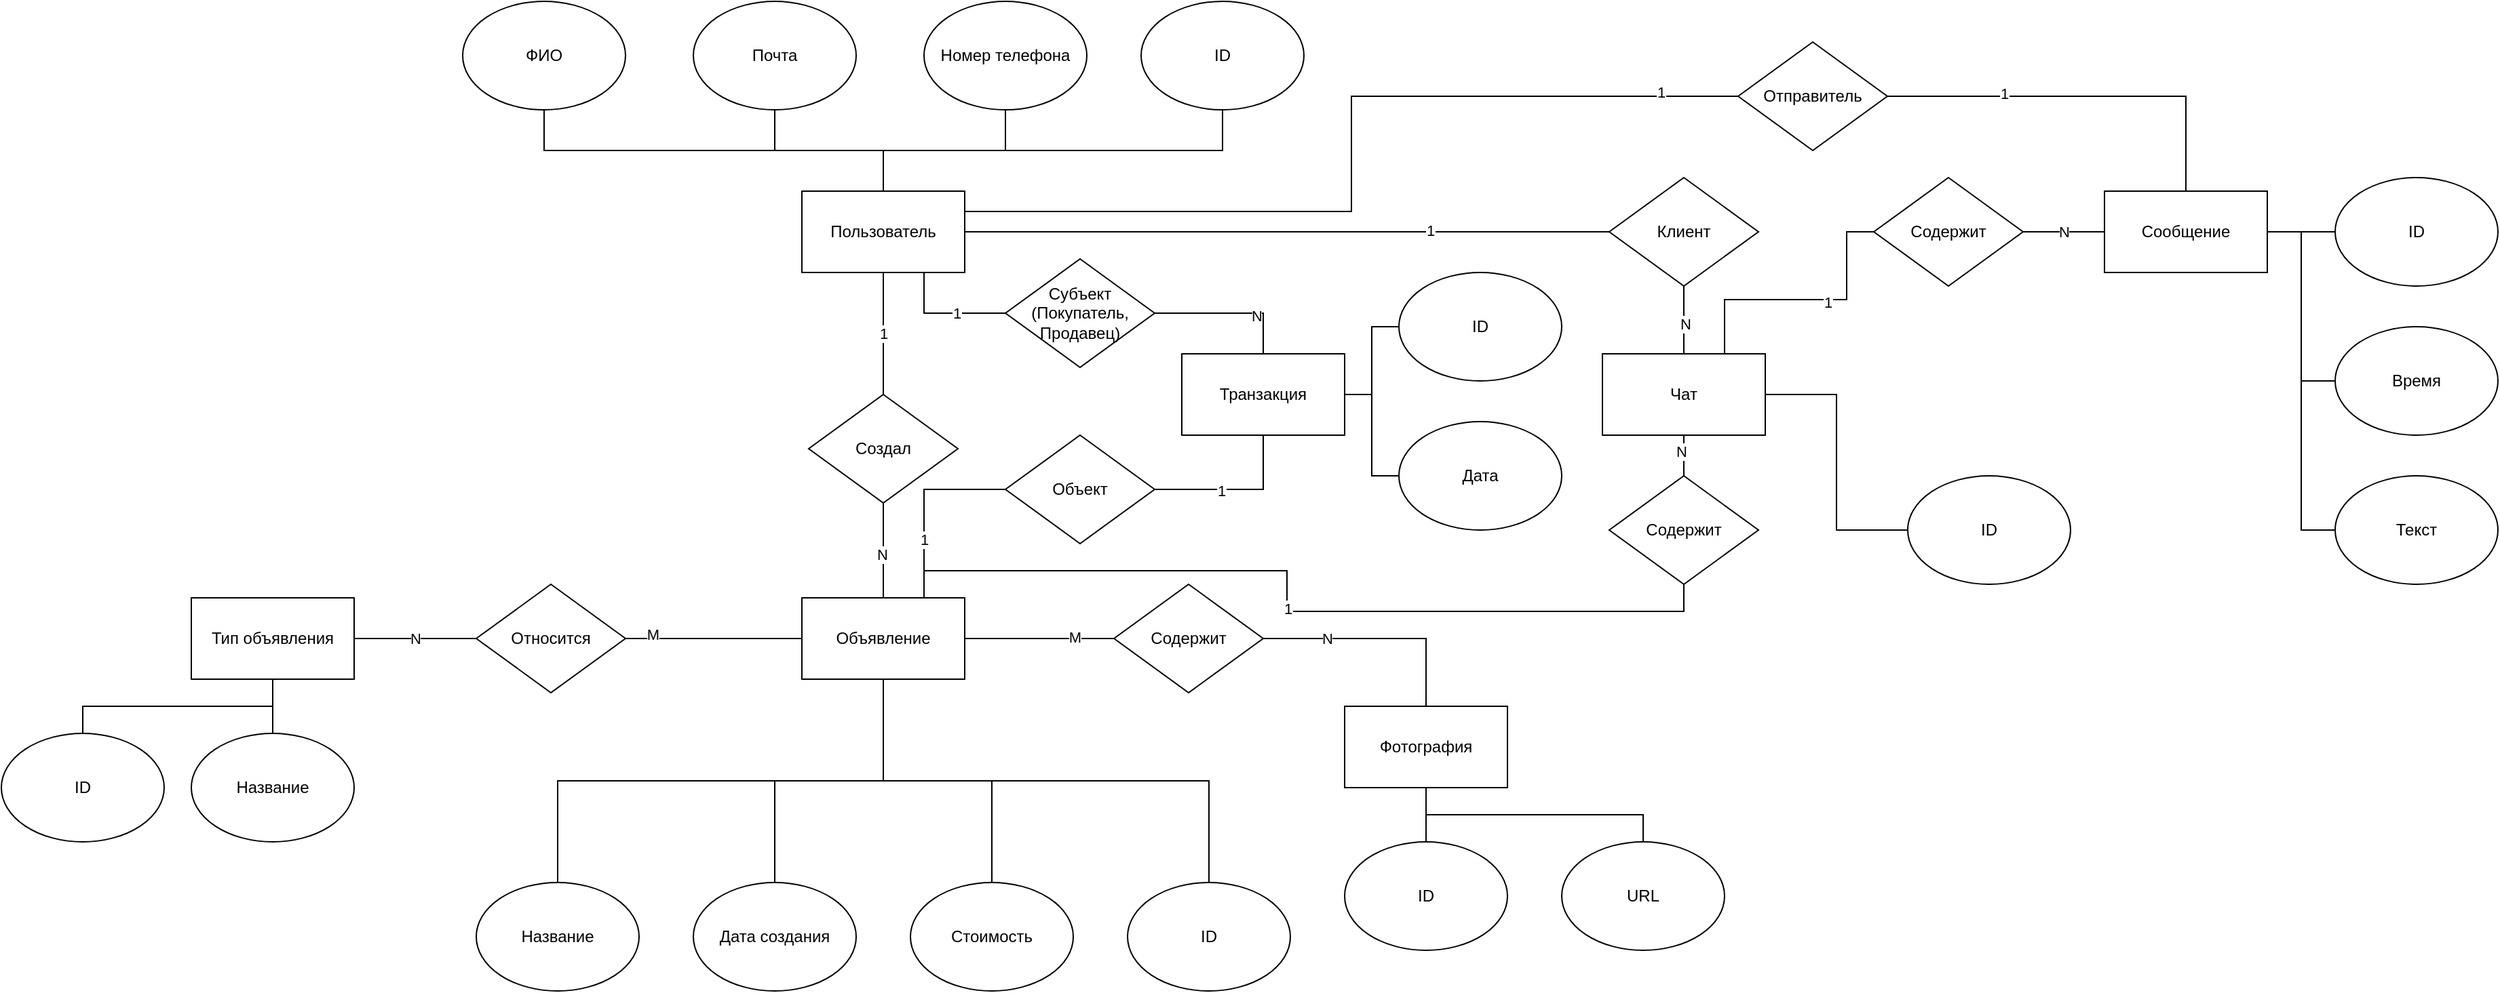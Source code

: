 <mxfile>
    <diagram name="Page-1" id="AmXObnKs2CB7innRL1Mz">
        <mxGraphModel dx="1762" dy="940" grid="1" gridSize="10" guides="1" tooltips="1" connect="1" arrows="1" fold="1" page="1" pageScale="1" pageWidth="850" pageHeight="1100" math="0" shadow="0">
            <root>
                <mxCell id="0"/>
                <mxCell id="1" parent="0"/>
                <mxCell id="yHE9qiVe5FLm9MRMypN1-16" value="1" style="edgeStyle=orthogonalEdgeStyle;rounded=0;orthogonalLoop=1;jettySize=auto;html=1;exitX=0.5;exitY=1;exitDx=0;exitDy=0;entryX=0.5;entryY=0;entryDx=0;entryDy=0;endArrow=none;endFill=0;" parent="1" source="yHE9qiVe5FLm9MRMypN1-1" target="yHE9qiVe5FLm9MRMypN1-15" edge="1">
                    <mxGeometry relative="1" as="geometry"/>
                </mxCell>
                <mxCell id="yHE9qiVe5FLm9MRMypN1-48" style="edgeStyle=orthogonalEdgeStyle;rounded=0;orthogonalLoop=1;jettySize=auto;html=1;exitX=1;exitY=0.5;exitDx=0;exitDy=0;entryX=0;entryY=0.5;entryDx=0;entryDy=0;endArrow=none;endFill=0;" parent="1" source="yHE9qiVe5FLm9MRMypN1-1" target="yHE9qiVe5FLm9MRMypN1-47" edge="1">
                    <mxGeometry relative="1" as="geometry"/>
                </mxCell>
                <mxCell id="yHE9qiVe5FLm9MRMypN1-56" value="1" style="edgeLabel;html=1;align=center;verticalAlign=middle;resizable=0;points=[];" parent="yHE9qiVe5FLm9MRMypN1-48" vertex="1" connectable="0">
                    <mxGeometry x="0.444" y="1" relative="1" as="geometry">
                        <mxPoint as="offset"/>
                    </mxGeometry>
                </mxCell>
                <mxCell id="yHE9qiVe5FLm9MRMypN1-96" style="edgeStyle=orthogonalEdgeStyle;rounded=0;orthogonalLoop=1;jettySize=auto;html=1;exitX=0.75;exitY=1;exitDx=0;exitDy=0;entryX=0;entryY=0.5;entryDx=0;entryDy=0;endArrow=none;endFill=0;" parent="1" source="yHE9qiVe5FLm9MRMypN1-1" target="yHE9qiVe5FLm9MRMypN1-95" edge="1">
                    <mxGeometry relative="1" as="geometry"/>
                </mxCell>
                <mxCell id="yHE9qiVe5FLm9MRMypN1-97" value="1" style="edgeLabel;html=1;align=center;verticalAlign=middle;resizable=0;points=[];" parent="yHE9qiVe5FLm9MRMypN1-96" vertex="1" connectable="0">
                    <mxGeometry x="0.195" relative="1" as="geometry">
                        <mxPoint as="offset"/>
                    </mxGeometry>
                </mxCell>
                <mxCell id="13" style="edgeStyle=orthogonalEdgeStyle;rounded=0;html=1;exitX=1;exitY=0.25;exitDx=0;exitDy=0;entryX=0;entryY=0.5;entryDx=0;entryDy=0;endArrow=none;endFill=0;" parent="1" source="yHE9qiVe5FLm9MRMypN1-1" target="12" edge="1">
                    <mxGeometry relative="1" as="geometry"/>
                </mxCell>
                <mxCell id="16" value="1" style="edgeLabel;html=1;align=center;verticalAlign=middle;resizable=0;points=[];" parent="13" vertex="1" connectable="0">
                    <mxGeometry x="0.824" y="3" relative="1" as="geometry">
                        <mxPoint as="offset"/>
                    </mxGeometry>
                </mxCell>
                <mxCell id="yHE9qiVe5FLm9MRMypN1-1" value="Пользователь" style="rounded=0;whiteSpace=wrap;html=1;" parent="1" vertex="1">
                    <mxGeometry x="340" y="170" width="120" height="60" as="geometry"/>
                </mxCell>
                <mxCell id="yHE9qiVe5FLm9MRMypN1-6" style="edgeStyle=orthogonalEdgeStyle;rounded=0;orthogonalLoop=1;jettySize=auto;html=1;exitX=0.5;exitY=1;exitDx=0;exitDy=0;entryX=0.5;entryY=0;entryDx=0;entryDy=0;endArrow=none;endFill=0;" parent="1" source="yHE9qiVe5FLm9MRMypN1-2" target="yHE9qiVe5FLm9MRMypN1-1" edge="1">
                    <mxGeometry relative="1" as="geometry"/>
                </mxCell>
                <mxCell id="yHE9qiVe5FLm9MRMypN1-2" value="ФИО" style="ellipse;whiteSpace=wrap;html=1;" parent="1" vertex="1">
                    <mxGeometry x="90" y="30" width="120" height="80" as="geometry"/>
                </mxCell>
                <mxCell id="yHE9qiVe5FLm9MRMypN1-7" style="edgeStyle=orthogonalEdgeStyle;rounded=0;orthogonalLoop=1;jettySize=auto;html=1;exitX=0.5;exitY=1;exitDx=0;exitDy=0;entryX=0.5;entryY=0;entryDx=0;entryDy=0;endArrow=none;endFill=0;" parent="1" source="yHE9qiVe5FLm9MRMypN1-3" target="yHE9qiVe5FLm9MRMypN1-1" edge="1">
                    <mxGeometry relative="1" as="geometry"/>
                </mxCell>
                <mxCell id="yHE9qiVe5FLm9MRMypN1-3" value="Почта" style="ellipse;whiteSpace=wrap;html=1;" parent="1" vertex="1">
                    <mxGeometry x="260" y="30" width="120" height="80" as="geometry"/>
                </mxCell>
                <mxCell id="yHE9qiVe5FLm9MRMypN1-8" style="edgeStyle=orthogonalEdgeStyle;rounded=0;orthogonalLoop=1;jettySize=auto;html=1;exitX=0.5;exitY=1;exitDx=0;exitDy=0;entryX=0.5;entryY=0;entryDx=0;entryDy=0;endArrow=none;endFill=0;" parent="1" source="yHE9qiVe5FLm9MRMypN1-4" target="yHE9qiVe5FLm9MRMypN1-1" edge="1">
                    <mxGeometry relative="1" as="geometry"/>
                </mxCell>
                <mxCell id="yHE9qiVe5FLm9MRMypN1-4" value="Номер телефона" style="ellipse;whiteSpace=wrap;html=1;" parent="1" vertex="1">
                    <mxGeometry x="430" y="30" width="120" height="80" as="geometry"/>
                </mxCell>
                <mxCell id="yHE9qiVe5FLm9MRMypN1-9" style="edgeStyle=orthogonalEdgeStyle;rounded=0;orthogonalLoop=1;jettySize=auto;html=1;exitX=0.5;exitY=1;exitDx=0;exitDy=0;entryX=0.5;entryY=0;entryDx=0;entryDy=0;endArrow=none;endFill=0;" parent="1" source="yHE9qiVe5FLm9MRMypN1-5" target="yHE9qiVe5FLm9MRMypN1-1" edge="1">
                    <mxGeometry relative="1" as="geometry"/>
                </mxCell>
                <mxCell id="yHE9qiVe5FLm9MRMypN1-5" value="ID" style="ellipse;whiteSpace=wrap;html=1;" parent="1" vertex="1">
                    <mxGeometry x="590" y="30" width="120" height="80" as="geometry"/>
                </mxCell>
                <mxCell id="yHE9qiVe5FLm9MRMypN1-27" style="edgeStyle=orthogonalEdgeStyle;rounded=0;orthogonalLoop=1;jettySize=auto;html=1;exitX=0;exitY=0.5;exitDx=0;exitDy=0;entryX=1;entryY=0.5;entryDx=0;entryDy=0;endArrow=none;endFill=0;" parent="1" source="yHE9qiVe5FLm9MRMypN1-10" target="yHE9qiVe5FLm9MRMypN1-26" edge="1">
                    <mxGeometry relative="1" as="geometry"/>
                </mxCell>
                <mxCell id="yHE9qiVe5FLm9MRMypN1-29" value="!" style="edgeLabel;html=1;align=center;verticalAlign=middle;resizable=0;points=[];" parent="yHE9qiVe5FLm9MRMypN1-27" vertex="1" connectable="0">
                    <mxGeometry x="0.677" y="-1" relative="1" as="geometry">
                        <mxPoint as="offset"/>
                    </mxGeometry>
                </mxCell>
                <mxCell id="yHE9qiVe5FLm9MRMypN1-30" value="M" style="edgeLabel;html=1;align=center;verticalAlign=middle;resizable=0;points=[];" parent="yHE9qiVe5FLm9MRMypN1-27" vertex="1" connectable="0">
                    <mxGeometry x="0.692" y="-3" relative="1" as="geometry">
                        <mxPoint as="offset"/>
                    </mxGeometry>
                </mxCell>
                <mxCell id="yHE9qiVe5FLm9MRMypN1-34" style="edgeStyle=orthogonalEdgeStyle;rounded=0;orthogonalLoop=1;jettySize=auto;html=1;exitX=1;exitY=0.5;exitDx=0;exitDy=0;entryX=0;entryY=0.5;entryDx=0;entryDy=0;endArrow=none;endFill=0;" parent="1" source="yHE9qiVe5FLm9MRMypN1-10" target="yHE9qiVe5FLm9MRMypN1-33" edge="1">
                    <mxGeometry relative="1" as="geometry"/>
                </mxCell>
                <mxCell id="yHE9qiVe5FLm9MRMypN1-39" value="M" style="edgeLabel;html=1;align=center;verticalAlign=middle;resizable=0;points=[];" parent="yHE9qiVe5FLm9MRMypN1-34" vertex="1" connectable="0">
                    <mxGeometry x="0.475" y="1" relative="1" as="geometry">
                        <mxPoint as="offset"/>
                    </mxGeometry>
                </mxCell>
                <mxCell id="yHE9qiVe5FLm9MRMypN1-91" value="1" style="edgeStyle=orthogonalEdgeStyle;rounded=0;orthogonalLoop=1;jettySize=auto;html=1;exitX=0.75;exitY=0;exitDx=0;exitDy=0;entryX=0.5;entryY=1;entryDx=0;entryDy=0;endArrow=none;endFill=0;" parent="1" source="yHE9qiVe5FLm9MRMypN1-10" target="yHE9qiVe5FLm9MRMypN1-50" edge="1">
                    <mxGeometry relative="1" as="geometry"/>
                </mxCell>
                <mxCell id="yHE9qiVe5FLm9MRMypN1-10" value="Объявление" style="rounded=0;whiteSpace=wrap;html=1;" parent="1" vertex="1">
                    <mxGeometry x="340" y="470" width="120" height="60" as="geometry"/>
                </mxCell>
                <mxCell id="yHE9qiVe5FLm9MRMypN1-18" style="edgeStyle=orthogonalEdgeStyle;rounded=0;orthogonalLoop=1;jettySize=auto;html=1;exitX=0.5;exitY=0;exitDx=0;exitDy=0;entryX=0.5;entryY=1;entryDx=0;entryDy=0;endArrow=none;endFill=0;" parent="1" source="yHE9qiVe5FLm9MRMypN1-11" target="yHE9qiVe5FLm9MRMypN1-10" edge="1">
                    <mxGeometry relative="1" as="geometry"/>
                </mxCell>
                <mxCell id="yHE9qiVe5FLm9MRMypN1-11" value="Название" style="ellipse;whiteSpace=wrap;html=1;" parent="1" vertex="1">
                    <mxGeometry x="100" y="680" width="120" height="80" as="geometry"/>
                </mxCell>
                <mxCell id="yHE9qiVe5FLm9MRMypN1-19" style="edgeStyle=orthogonalEdgeStyle;rounded=0;orthogonalLoop=1;jettySize=auto;html=1;exitX=0.5;exitY=0;exitDx=0;exitDy=0;entryX=0.5;entryY=1;entryDx=0;entryDy=0;endArrow=none;endFill=0;" parent="1" source="yHE9qiVe5FLm9MRMypN1-12" target="yHE9qiVe5FLm9MRMypN1-10" edge="1">
                    <mxGeometry relative="1" as="geometry"/>
                </mxCell>
                <mxCell id="yHE9qiVe5FLm9MRMypN1-12" value="Дата создания" style="ellipse;whiteSpace=wrap;html=1;" parent="1" vertex="1">
                    <mxGeometry x="260" y="680" width="120" height="80" as="geometry"/>
                </mxCell>
                <mxCell id="yHE9qiVe5FLm9MRMypN1-20" style="edgeStyle=orthogonalEdgeStyle;rounded=0;orthogonalLoop=1;jettySize=auto;html=1;exitX=0.5;exitY=0;exitDx=0;exitDy=0;entryX=0.5;entryY=1;entryDx=0;entryDy=0;endArrow=none;endFill=0;" parent="1" source="yHE9qiVe5FLm9MRMypN1-13" target="yHE9qiVe5FLm9MRMypN1-10" edge="1">
                    <mxGeometry relative="1" as="geometry"/>
                </mxCell>
                <mxCell id="yHE9qiVe5FLm9MRMypN1-13" value="Стоимость" style="ellipse;whiteSpace=wrap;html=1;" parent="1" vertex="1">
                    <mxGeometry x="420" y="680" width="120" height="80" as="geometry"/>
                </mxCell>
                <mxCell id="yHE9qiVe5FLm9MRMypN1-21" style="edgeStyle=orthogonalEdgeStyle;rounded=0;orthogonalLoop=1;jettySize=auto;html=1;exitX=0.5;exitY=0;exitDx=0;exitDy=0;entryX=0.5;entryY=1;entryDx=0;entryDy=0;endArrow=none;endFill=0;" parent="1" source="yHE9qiVe5FLm9MRMypN1-14" target="yHE9qiVe5FLm9MRMypN1-10" edge="1">
                    <mxGeometry relative="1" as="geometry"/>
                </mxCell>
                <mxCell id="yHE9qiVe5FLm9MRMypN1-14" value="ID" style="ellipse;whiteSpace=wrap;html=1;" parent="1" vertex="1">
                    <mxGeometry x="580" y="680" width="120" height="80" as="geometry"/>
                </mxCell>
                <mxCell id="yHE9qiVe5FLm9MRMypN1-17" style="edgeStyle=orthogonalEdgeStyle;rounded=0;orthogonalLoop=1;jettySize=auto;html=1;exitX=0.5;exitY=1;exitDx=0;exitDy=0;entryX=0.5;entryY=0;entryDx=0;entryDy=0;endArrow=none;endFill=0;" parent="1" source="yHE9qiVe5FLm9MRMypN1-15" target="yHE9qiVe5FLm9MRMypN1-10" edge="1">
                    <mxGeometry relative="1" as="geometry"/>
                </mxCell>
                <mxCell id="yHE9qiVe5FLm9MRMypN1-22" value="N" style="edgeLabel;html=1;align=center;verticalAlign=middle;resizable=0;points=[];" parent="yHE9qiVe5FLm9MRMypN1-17" vertex="1" connectable="0">
                    <mxGeometry x="0.086" y="-1" relative="1" as="geometry">
                        <mxPoint as="offset"/>
                    </mxGeometry>
                </mxCell>
                <mxCell id="yHE9qiVe5FLm9MRMypN1-15" value="Создал" style="rhombus;whiteSpace=wrap;html=1;" parent="1" vertex="1">
                    <mxGeometry x="345" y="320" width="110" height="80" as="geometry"/>
                </mxCell>
                <mxCell id="yHE9qiVe5FLm9MRMypN1-25" style="edgeStyle=orthogonalEdgeStyle;rounded=0;orthogonalLoop=1;jettySize=auto;html=1;exitX=0.5;exitY=1;exitDx=0;exitDy=0;entryX=0.5;entryY=0;entryDx=0;entryDy=0;endArrow=none;endFill=0;" parent="1" source="yHE9qiVe5FLm9MRMypN1-23" target="yHE9qiVe5FLm9MRMypN1-24" edge="1">
                    <mxGeometry relative="1" as="geometry"/>
                </mxCell>
                <mxCell id="yHE9qiVe5FLm9MRMypN1-38" style="edgeStyle=orthogonalEdgeStyle;rounded=0;orthogonalLoop=1;jettySize=auto;html=1;exitX=0.5;exitY=1;exitDx=0;exitDy=0;entryX=0.5;entryY=0;entryDx=0;entryDy=0;endArrow=none;endFill=0;" parent="1" source="yHE9qiVe5FLm9MRMypN1-23" target="yHE9qiVe5FLm9MRMypN1-37" edge="1">
                    <mxGeometry relative="1" as="geometry"/>
                </mxCell>
                <mxCell id="yHE9qiVe5FLm9MRMypN1-23" value="Тип объявления" style="rounded=0;whiteSpace=wrap;html=1;" parent="1" vertex="1">
                    <mxGeometry x="-110" y="470" width="120" height="60" as="geometry"/>
                </mxCell>
                <mxCell id="yHE9qiVe5FLm9MRMypN1-24" value="Название" style="ellipse;whiteSpace=wrap;html=1;" parent="1" vertex="1">
                    <mxGeometry x="-110" y="570" width="120" height="80" as="geometry"/>
                </mxCell>
                <mxCell id="yHE9qiVe5FLm9MRMypN1-28" value="N" style="edgeStyle=orthogonalEdgeStyle;rounded=0;orthogonalLoop=1;jettySize=auto;html=1;exitX=0;exitY=0.5;exitDx=0;exitDy=0;entryX=1;entryY=0.5;entryDx=0;entryDy=0;endArrow=none;endFill=0;" parent="1" source="yHE9qiVe5FLm9MRMypN1-26" target="yHE9qiVe5FLm9MRMypN1-23" edge="1">
                    <mxGeometry relative="1" as="geometry"/>
                </mxCell>
                <mxCell id="yHE9qiVe5FLm9MRMypN1-26" value="Относится" style="rhombus;whiteSpace=wrap;html=1;" parent="1" vertex="1">
                    <mxGeometry x="100" y="460" width="110" height="80" as="geometry"/>
                </mxCell>
                <mxCell id="yHE9qiVe5FLm9MRMypN1-42" style="edgeStyle=orthogonalEdgeStyle;rounded=0;orthogonalLoop=1;jettySize=auto;html=1;exitX=0.5;exitY=1;exitDx=0;exitDy=0;entryX=0.5;entryY=0;entryDx=0;entryDy=0;endArrow=none;endFill=0;" parent="1" source="yHE9qiVe5FLm9MRMypN1-32" target="yHE9qiVe5FLm9MRMypN1-36" edge="1">
                    <mxGeometry relative="1" as="geometry"/>
                </mxCell>
                <mxCell id="yHE9qiVe5FLm9MRMypN1-43" style="edgeStyle=orthogonalEdgeStyle;rounded=0;orthogonalLoop=1;jettySize=auto;html=1;exitX=0.5;exitY=1;exitDx=0;exitDy=0;entryX=0.5;entryY=0;entryDx=0;entryDy=0;endArrow=none;endFill=0;" parent="1" source="yHE9qiVe5FLm9MRMypN1-32" target="yHE9qiVe5FLm9MRMypN1-41" edge="1">
                    <mxGeometry relative="1" as="geometry"/>
                </mxCell>
                <mxCell id="yHE9qiVe5FLm9MRMypN1-32" value="Фотография" style="rounded=0;whiteSpace=wrap;html=1;" parent="1" vertex="1">
                    <mxGeometry x="740" y="550" width="120" height="60" as="geometry"/>
                </mxCell>
                <mxCell id="yHE9qiVe5FLm9MRMypN1-35" style="edgeStyle=orthogonalEdgeStyle;rounded=0;orthogonalLoop=1;jettySize=auto;html=1;exitX=1;exitY=0.5;exitDx=0;exitDy=0;entryX=0.5;entryY=0;entryDx=0;entryDy=0;endArrow=none;endFill=0;" parent="1" source="yHE9qiVe5FLm9MRMypN1-33" target="yHE9qiVe5FLm9MRMypN1-32" edge="1">
                    <mxGeometry relative="1" as="geometry"/>
                </mxCell>
                <mxCell id="yHE9qiVe5FLm9MRMypN1-40" value="N" style="edgeLabel;html=1;align=center;verticalAlign=middle;resizable=0;points=[];" parent="yHE9qiVe5FLm9MRMypN1-35" vertex="1" connectable="0">
                    <mxGeometry x="-0.451" relative="1" as="geometry">
                        <mxPoint as="offset"/>
                    </mxGeometry>
                </mxCell>
                <mxCell id="yHE9qiVe5FLm9MRMypN1-33" value="Содержит" style="rhombus;whiteSpace=wrap;html=1;" parent="1" vertex="1">
                    <mxGeometry x="570" y="460" width="110" height="80" as="geometry"/>
                </mxCell>
                <mxCell id="yHE9qiVe5FLm9MRMypN1-36" value="ID" style="ellipse;whiteSpace=wrap;html=1;" parent="1" vertex="1">
                    <mxGeometry x="740" y="650" width="120" height="80" as="geometry"/>
                </mxCell>
                <mxCell id="yHE9qiVe5FLm9MRMypN1-37" value="ID" style="ellipse;whiteSpace=wrap;html=1;" parent="1" vertex="1">
                    <mxGeometry x="-250" y="570" width="120" height="80" as="geometry"/>
                </mxCell>
                <mxCell id="yHE9qiVe5FLm9MRMypN1-41" value="URL" style="ellipse;whiteSpace=wrap;html=1;" parent="1" vertex="1">
                    <mxGeometry x="900" y="650" width="120" height="80" as="geometry"/>
                </mxCell>
                <mxCell id="4" style="edgeStyle=orthogonalEdgeStyle;html=1;exitX=0.75;exitY=0;exitDx=0;exitDy=0;entryX=0;entryY=0.5;entryDx=0;entryDy=0;rounded=0;endArrow=none;endFill=0;" parent="1" source="yHE9qiVe5FLm9MRMypN1-44" target="2" edge="1">
                    <mxGeometry relative="1" as="geometry">
                        <Array as="points">
                            <mxPoint x="1020" y="250"/>
                            <mxPoint x="1110" y="250"/>
                            <mxPoint x="1110" y="200"/>
                        </Array>
                    </mxGeometry>
                </mxCell>
                <mxCell id="17" value="1" style="edgeLabel;html=1;align=center;verticalAlign=middle;resizable=0;points=[];" parent="4" vertex="1" connectable="0">
                    <mxGeometry x="0.157" y="-2" relative="1" as="geometry">
                        <mxPoint as="offset"/>
                    </mxGeometry>
                </mxCell>
                <mxCell id="yHE9qiVe5FLm9MRMypN1-44" value="Чат" style="rounded=0;whiteSpace=wrap;html=1;" parent="1" vertex="1">
                    <mxGeometry x="930" y="290" width="120" height="60" as="geometry"/>
                </mxCell>
                <mxCell id="yHE9qiVe5FLm9MRMypN1-49" style="edgeStyle=orthogonalEdgeStyle;rounded=0;orthogonalLoop=1;jettySize=auto;html=1;exitX=0.5;exitY=1;exitDx=0;exitDy=0;entryX=0.5;entryY=0;entryDx=0;entryDy=0;endArrow=none;endFill=0;" parent="1" source="yHE9qiVe5FLm9MRMypN1-47" target="yHE9qiVe5FLm9MRMypN1-44" edge="1">
                    <mxGeometry relative="1" as="geometry"/>
                </mxCell>
                <mxCell id="yHE9qiVe5FLm9MRMypN1-57" value="N" style="edgeLabel;html=1;align=center;verticalAlign=middle;resizable=0;points=[];" parent="yHE9qiVe5FLm9MRMypN1-49" vertex="1" connectable="0">
                    <mxGeometry x="0.104" y="1" relative="1" as="geometry">
                        <mxPoint as="offset"/>
                    </mxGeometry>
                </mxCell>
                <mxCell id="yHE9qiVe5FLm9MRMypN1-47" value="Клиент" style="rhombus;whiteSpace=wrap;html=1;" parent="1" vertex="1">
                    <mxGeometry x="935" y="160" width="110" height="80" as="geometry"/>
                </mxCell>
                <mxCell id="yHE9qiVe5FLm9MRMypN1-89" style="edgeStyle=orthogonalEdgeStyle;rounded=0;orthogonalLoop=1;jettySize=auto;html=1;exitX=0.5;exitY=0;exitDx=0;exitDy=0;entryX=0.5;entryY=1;entryDx=0;entryDy=0;endArrow=none;endFill=0;" parent="1" source="yHE9qiVe5FLm9MRMypN1-50" target="yHE9qiVe5FLm9MRMypN1-44" edge="1">
                    <mxGeometry relative="1" as="geometry"/>
                </mxCell>
                <mxCell id="yHE9qiVe5FLm9MRMypN1-90" value="N" style="edgeLabel;html=1;align=center;verticalAlign=middle;resizable=0;points=[];" parent="yHE9qiVe5FLm9MRMypN1-89" vertex="1" connectable="0">
                    <mxGeometry x="0.244" y="2" relative="1" as="geometry">
                        <mxPoint as="offset"/>
                    </mxGeometry>
                </mxCell>
                <mxCell id="yHE9qiVe5FLm9MRMypN1-50" value="Содержит" style="rhombus;whiteSpace=wrap;html=1;" parent="1" vertex="1">
                    <mxGeometry x="935" y="380" width="110" height="80" as="geometry"/>
                </mxCell>
                <mxCell id="yHE9qiVe5FLm9MRMypN1-66" style="edgeStyle=orthogonalEdgeStyle;rounded=0;orthogonalLoop=1;jettySize=auto;html=1;exitX=0;exitY=0.5;exitDx=0;exitDy=0;entryX=1;entryY=0.5;entryDx=0;entryDy=0;endArrow=none;endFill=0;" parent="1" source="yHE9qiVe5FLm9MRMypN1-60" target="yHE9qiVe5FLm9MRMypN1-44" edge="1">
                    <mxGeometry relative="1" as="geometry"/>
                </mxCell>
                <mxCell id="yHE9qiVe5FLm9MRMypN1-60" value="ID" style="ellipse;whiteSpace=wrap;html=1;" parent="1" vertex="1">
                    <mxGeometry x="1155" y="380" width="120" height="80" as="geometry"/>
                </mxCell>
                <mxCell id="yHE9qiVe5FLm9MRMypN1-100" style="edgeStyle=orthogonalEdgeStyle;rounded=0;orthogonalLoop=1;jettySize=auto;html=1;exitX=0.5;exitY=1;exitDx=0;exitDy=0;entryX=1;entryY=0.5;entryDx=0;entryDy=0;endArrow=none;endFill=0;" parent="1" source="yHE9qiVe5FLm9MRMypN1-92" target="yHE9qiVe5FLm9MRMypN1-94" edge="1">
                    <mxGeometry relative="1" as="geometry"/>
                </mxCell>
                <mxCell id="yHE9qiVe5FLm9MRMypN1-103" value="1" style="edgeLabel;html=1;align=center;verticalAlign=middle;resizable=0;points=[];" parent="yHE9qiVe5FLm9MRMypN1-100" vertex="1" connectable="0">
                    <mxGeometry x="0.185" y="1" relative="1" as="geometry">
                        <mxPoint as="offset"/>
                    </mxGeometry>
                </mxCell>
                <mxCell id="yHE9qiVe5FLm9MRMypN1-92" value="Транзакция" style="rounded=0;whiteSpace=wrap;html=1;" parent="1" vertex="1">
                    <mxGeometry x="620" y="290" width="120" height="60" as="geometry"/>
                </mxCell>
                <mxCell id="yHE9qiVe5FLm9MRMypN1-101" style="edgeStyle=orthogonalEdgeStyle;rounded=0;orthogonalLoop=1;jettySize=auto;html=1;exitX=0;exitY=0.5;exitDx=0;exitDy=0;entryX=0.75;entryY=0;entryDx=0;entryDy=0;endArrow=none;endFill=0;" parent="1" source="yHE9qiVe5FLm9MRMypN1-94" target="yHE9qiVe5FLm9MRMypN1-10" edge="1">
                    <mxGeometry relative="1" as="geometry"/>
                </mxCell>
                <mxCell id="yHE9qiVe5FLm9MRMypN1-102" value="1" style="edgeLabel;html=1;align=center;verticalAlign=middle;resizable=0;points=[];" parent="yHE9qiVe5FLm9MRMypN1-101" vertex="1" connectable="0">
                    <mxGeometry x="0.383" relative="1" as="geometry">
                        <mxPoint as="offset"/>
                    </mxGeometry>
                </mxCell>
                <mxCell id="yHE9qiVe5FLm9MRMypN1-94" value="Объект" style="rhombus;whiteSpace=wrap;html=1;" parent="1" vertex="1">
                    <mxGeometry x="490" y="350" width="110" height="80" as="geometry"/>
                </mxCell>
                <mxCell id="yHE9qiVe5FLm9MRMypN1-98" style="edgeStyle=orthogonalEdgeStyle;rounded=0;orthogonalLoop=1;jettySize=auto;html=1;exitX=1;exitY=0.5;exitDx=0;exitDy=0;entryX=0.5;entryY=0;entryDx=0;entryDy=0;endArrow=none;endFill=0;" parent="1" source="yHE9qiVe5FLm9MRMypN1-95" target="yHE9qiVe5FLm9MRMypN1-92" edge="1">
                    <mxGeometry relative="1" as="geometry"/>
                </mxCell>
                <mxCell id="yHE9qiVe5FLm9MRMypN1-99" value="N" style="edgeLabel;html=1;align=center;verticalAlign=middle;resizable=0;points=[];" parent="yHE9qiVe5FLm9MRMypN1-98" vertex="1" connectable="0">
                    <mxGeometry x="0.363" y="-2" relative="1" as="geometry">
                        <mxPoint as="offset"/>
                    </mxGeometry>
                </mxCell>
                <mxCell id="yHE9qiVe5FLm9MRMypN1-95" value="Субъект&lt;br&gt;(Покупатель,&lt;br&gt;&lt;div&gt;Продавец)&lt;/div&gt;" style="rhombus;whiteSpace=wrap;html=1;" parent="1" vertex="1">
                    <mxGeometry x="490" y="220" width="110" height="80" as="geometry"/>
                </mxCell>
                <mxCell id="yHE9qiVe5FLm9MRMypN1-106" style="edgeStyle=orthogonalEdgeStyle;rounded=0;orthogonalLoop=1;jettySize=auto;html=1;exitX=0;exitY=0.5;exitDx=0;exitDy=0;entryX=1;entryY=0.5;entryDx=0;entryDy=0;endArrow=none;endFill=0;" parent="1" source="yHE9qiVe5FLm9MRMypN1-104" target="yHE9qiVe5FLm9MRMypN1-92" edge="1">
                    <mxGeometry relative="1" as="geometry"/>
                </mxCell>
                <mxCell id="yHE9qiVe5FLm9MRMypN1-104" value="ID" style="ellipse;whiteSpace=wrap;html=1;" parent="1" vertex="1">
                    <mxGeometry x="780" y="230" width="120" height="80" as="geometry"/>
                </mxCell>
                <mxCell id="yHE9qiVe5FLm9MRMypN1-107" style="edgeStyle=orthogonalEdgeStyle;rounded=0;orthogonalLoop=1;jettySize=auto;html=1;exitX=0;exitY=0.5;exitDx=0;exitDy=0;entryX=1;entryY=0.5;entryDx=0;entryDy=0;endArrow=none;endFill=0;" parent="1" source="yHE9qiVe5FLm9MRMypN1-105" target="yHE9qiVe5FLm9MRMypN1-92" edge="1">
                    <mxGeometry relative="1" as="geometry"/>
                </mxCell>
                <mxCell id="yHE9qiVe5FLm9MRMypN1-105" value="Дата" style="ellipse;whiteSpace=wrap;html=1;" parent="1" vertex="1">
                    <mxGeometry x="780" y="340" width="120" height="80" as="geometry"/>
                </mxCell>
                <mxCell id="5" value="N" style="edgeStyle=orthogonalEdgeStyle;rounded=0;html=1;exitX=1;exitY=0.5;exitDx=0;exitDy=0;endArrow=none;endFill=0;" parent="1" source="2" target="3" edge="1">
                    <mxGeometry relative="1" as="geometry"/>
                </mxCell>
                <mxCell id="2" value="Содержит" style="rhombus;whiteSpace=wrap;html=1;" parent="1" vertex="1">
                    <mxGeometry x="1130" y="160" width="110" height="80" as="geometry"/>
                </mxCell>
                <mxCell id="9" style="edgeStyle=orthogonalEdgeStyle;rounded=0;html=1;exitX=1;exitY=0.5;exitDx=0;exitDy=0;endArrow=none;endFill=0;" parent="1" source="3" target="6" edge="1">
                    <mxGeometry relative="1" as="geometry"/>
                </mxCell>
                <mxCell id="14" style="edgeStyle=orthogonalEdgeStyle;rounded=0;html=1;exitX=0.5;exitY=0;exitDx=0;exitDy=0;entryX=1;entryY=0.5;entryDx=0;entryDy=0;endArrow=none;endFill=0;" parent="1" source="3" target="12" edge="1">
                    <mxGeometry relative="1" as="geometry"/>
                </mxCell>
                <mxCell id="15" value="1" style="edgeLabel;html=1;align=center;verticalAlign=middle;resizable=0;points=[];" parent="14" vertex="1" connectable="0">
                    <mxGeometry x="0.409" y="-2" relative="1" as="geometry">
                        <mxPoint as="offset"/>
                    </mxGeometry>
                </mxCell>
                <mxCell id="3" value="Сообщение" style="rounded=0;whiteSpace=wrap;html=1;" parent="1" vertex="1">
                    <mxGeometry x="1300" y="170" width="120" height="60" as="geometry"/>
                </mxCell>
                <mxCell id="6" value="ID" style="ellipse;whiteSpace=wrap;html=1;" parent="1" vertex="1">
                    <mxGeometry x="1470" y="160" width="120" height="80" as="geometry"/>
                </mxCell>
                <mxCell id="10" style="edgeStyle=orthogonalEdgeStyle;rounded=0;html=1;exitX=0;exitY=0.5;exitDx=0;exitDy=0;entryX=1;entryY=0.5;entryDx=0;entryDy=0;endArrow=none;endFill=0;" parent="1" source="7" target="3" edge="1">
                    <mxGeometry relative="1" as="geometry"/>
                </mxCell>
                <mxCell id="7" value="Время" style="ellipse;whiteSpace=wrap;html=1;" parent="1" vertex="1">
                    <mxGeometry x="1470" y="270" width="120" height="80" as="geometry"/>
                </mxCell>
                <mxCell id="11" style="edgeStyle=orthogonalEdgeStyle;rounded=0;html=1;exitX=0;exitY=0.5;exitDx=0;exitDy=0;entryX=1;entryY=0.5;entryDx=0;entryDy=0;endArrow=none;endFill=0;" parent="1" source="8" target="3" edge="1">
                    <mxGeometry relative="1" as="geometry"/>
                </mxCell>
                <mxCell id="8" value="Текст" style="ellipse;whiteSpace=wrap;html=1;" parent="1" vertex="1">
                    <mxGeometry x="1470" y="380" width="120" height="80" as="geometry"/>
                </mxCell>
                <mxCell id="12" value="Отправитель" style="rhombus;whiteSpace=wrap;html=1;" parent="1" vertex="1">
                    <mxGeometry x="1030" y="60" width="110" height="80" as="geometry"/>
                </mxCell>
            </root>
        </mxGraphModel>
    </diagram>
</mxfile>